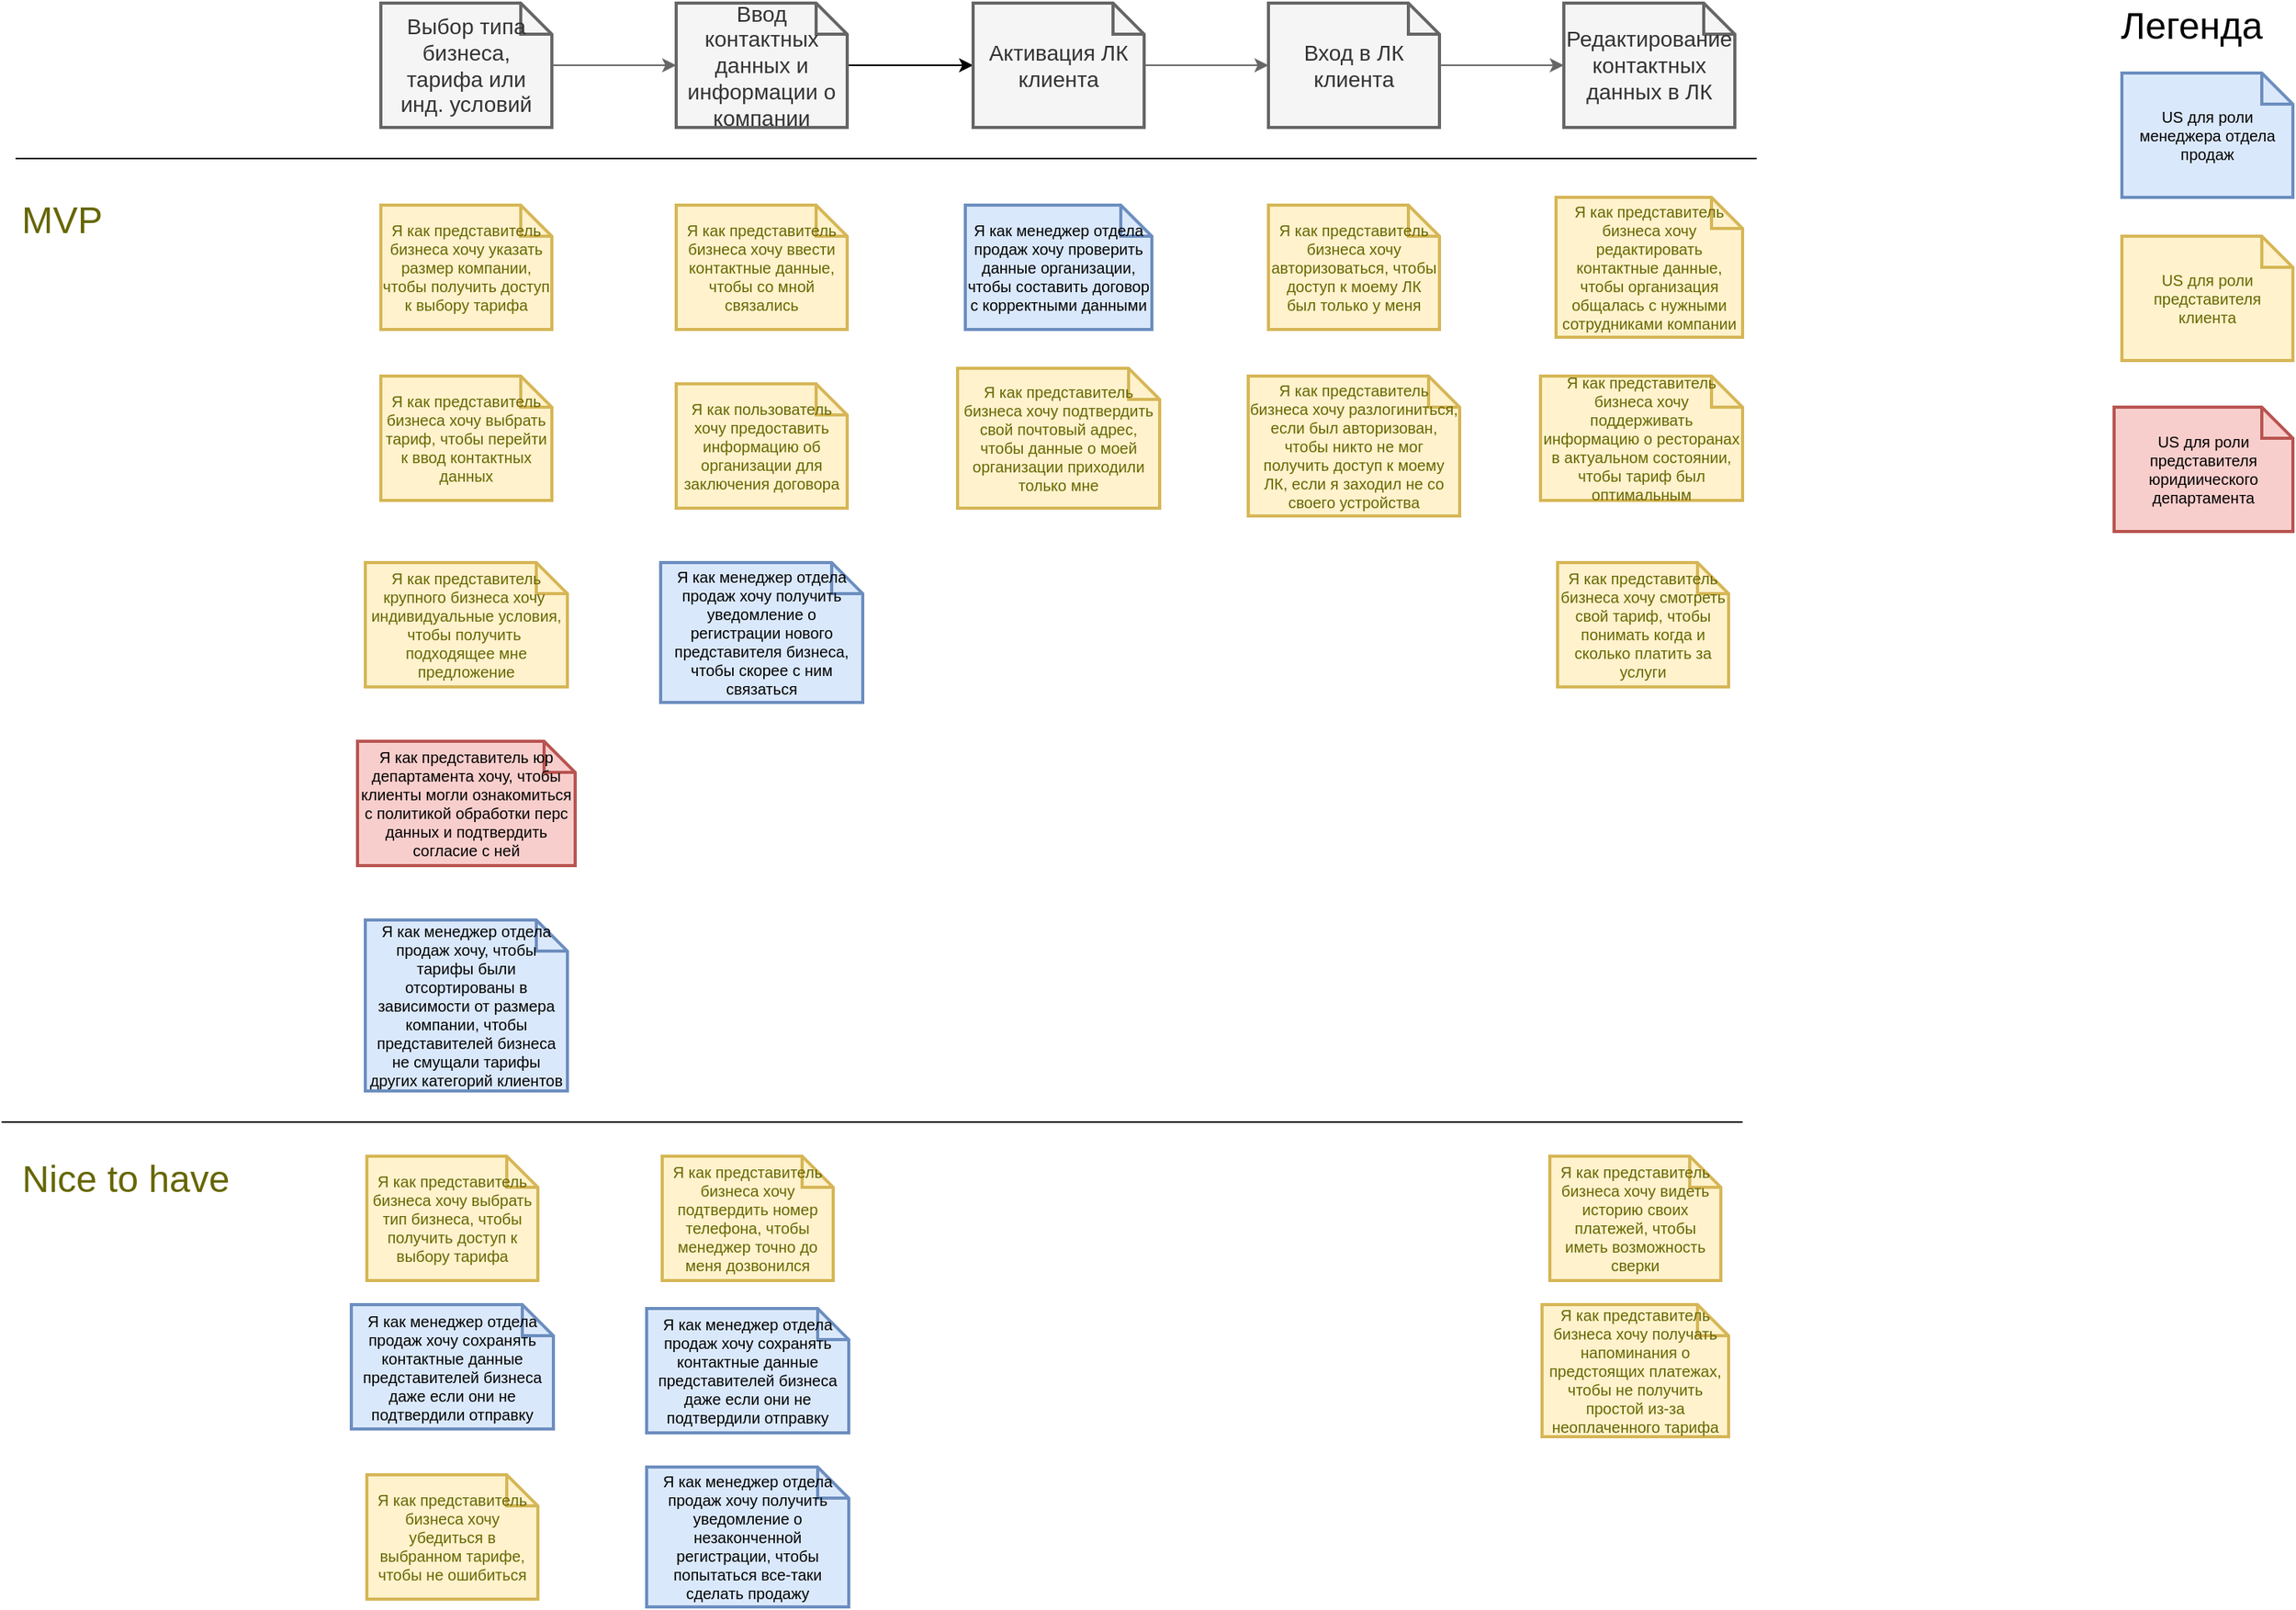 <mxfile version="17.4.5" type="github">
  <diagram id="AL4FGgEh2XQJVH4AOL0E" name="Page-1">
    <mxGraphModel dx="960" dy="604" grid="1" gridSize="10" guides="1" tooltips="1" connect="1" arrows="1" fold="1" page="1" pageScale="1" pageWidth="827" pageHeight="1169" math="0" shadow="0">
      <root>
        <mxCell id="0" />
        <mxCell id="1" parent="0" />
        <mxCell id="pUq5BihtKd1USRifQXfm-3" value="" style="edgeStyle=orthogonalEdgeStyle;rounded=0;orthogonalLoop=1;jettySize=auto;html=1;fillColor=#f5f5f5;strokeColor=#666666;" parent="1" source="pUq5BihtKd1USRifQXfm-4" target="pUq5BihtKd1USRifQXfm-6" edge="1">
          <mxGeometry relative="1" as="geometry" />
        </mxCell>
        <mxCell id="pUq5BihtKd1USRifQXfm-4" value="Выбор типа бизнеса, тарифа или инд. условий" style="shape=note;strokeWidth=2;fontSize=14;size=20;whiteSpace=wrap;html=1;fillColor=#f5f5f5;fontColor=#333333;strokeColor=#666666;" parent="1" vertex="1">
          <mxGeometry x="245.0" y="30" width="110.0" height="80" as="geometry" />
        </mxCell>
        <mxCell id="pUq5BihtKd1USRifQXfm-34" style="edgeStyle=orthogonalEdgeStyle;rounded=0;orthogonalLoop=1;jettySize=auto;html=1;entryX=0;entryY=0.5;entryDx=0;entryDy=0;entryPerimeter=0;" parent="1" source="pUq5BihtKd1USRifQXfm-6" target="pUq5BihtKd1USRifQXfm-10" edge="1">
          <mxGeometry relative="1" as="geometry" />
        </mxCell>
        <mxCell id="pUq5BihtKd1USRifQXfm-6" value="Ввод контактных данных и информации о компании" style="shape=note;strokeWidth=2;fontSize=14;size=20;whiteSpace=wrap;html=1;fillColor=#f5f5f5;fontColor=#333333;strokeColor=#666666;" parent="1" vertex="1">
          <mxGeometry x="435.0" y="30" width="110.0" height="80" as="geometry" />
        </mxCell>
        <mxCell id="pUq5BihtKd1USRifQXfm-9" value="" style="edgeStyle=orthogonalEdgeStyle;rounded=0;orthogonalLoop=1;jettySize=auto;html=1;fillColor=#f5f5f5;strokeColor=#666666;" parent="1" source="pUq5BihtKd1USRifQXfm-10" target="pUq5BihtKd1USRifQXfm-12" edge="1">
          <mxGeometry relative="1" as="geometry" />
        </mxCell>
        <mxCell id="pUq5BihtKd1USRifQXfm-10" value="Активация ЛК клиента" style="shape=note;strokeWidth=2;fontSize=14;size=20;whiteSpace=wrap;html=1;fillColor=#f5f5f5;fontColor=#333333;strokeColor=#666666;" parent="1" vertex="1">
          <mxGeometry x="626.0" y="30" width="110.0" height="80" as="geometry" />
        </mxCell>
        <mxCell id="pUq5BihtKd1USRifQXfm-11" value="" style="edgeStyle=orthogonalEdgeStyle;rounded=0;orthogonalLoop=1;jettySize=auto;html=1;fillColor=#f5f5f5;strokeColor=#666666;" parent="1" source="pUq5BihtKd1USRifQXfm-12" target="pUq5BihtKd1USRifQXfm-13" edge="1">
          <mxGeometry relative="1" as="geometry" />
        </mxCell>
        <mxCell id="pUq5BihtKd1USRifQXfm-12" value="Вход в ЛК клиента" style="shape=note;strokeWidth=2;fontSize=14;size=20;whiteSpace=wrap;html=1;fillColor=#f5f5f5;fontColor=#333333;strokeColor=#666666;" parent="1" vertex="1">
          <mxGeometry x="816.0" y="30" width="110.0" height="80" as="geometry" />
        </mxCell>
        <mxCell id="pUq5BihtKd1USRifQXfm-13" value="Редактирование контактных данных в ЛК" style="shape=note;strokeWidth=2;fontSize=14;size=20;whiteSpace=wrap;html=1;fillColor=#f5f5f5;fontColor=#333333;strokeColor=#666666;" parent="1" vertex="1">
          <mxGeometry x="1006.0" y="30" width="110.0" height="80" as="geometry" />
        </mxCell>
        <mxCell id="pUq5BihtKd1USRifQXfm-14" value="Я как представитель бизнеса хочу выбрать тип бизнеса, чтобы получить доступ к выбору тарифа" style="shape=note;strokeWidth=2;fontSize=10;size=20;whiteSpace=wrap;html=1;fillColor=#fff2cc;strokeColor=#d6b656;fontColor=#666600;" parent="1" vertex="1">
          <mxGeometry x="236.0" y="772" width="110.0" height="80" as="geometry" />
        </mxCell>
        <mxCell id="pUq5BihtKd1USRifQXfm-15" value="Я как представитель бизнеса хочу указать размер компании, чтобы получить доступ к выбору тарифа" style="shape=note;strokeWidth=2;fontSize=10;size=20;whiteSpace=wrap;fillColor=#fff2cc;strokeColor=#d6b656;fontColor=#666600;html=1;" parent="1" vertex="1">
          <mxGeometry x="245.0" y="160" width="110.0" height="80" as="geometry" />
        </mxCell>
        <mxCell id="pUq5BihtKd1USRifQXfm-16" value="Я как представитель крупного бизнеса хочу&amp;nbsp; индивидуальные условия, чтобы получить&amp;nbsp; подходящее мне предложение&lt;br style=&quot;font-size: 10px;&quot;&gt;" style="shape=note;strokeWidth=2;fontSize=10;size=20;fillColor=#fff2cc;strokeColor=#d6b656;fontColor=#666600;whiteSpace=wrap;html=1;" parent="1" vertex="1">
          <mxGeometry x="235" y="390" width="130" height="80" as="geometry" />
        </mxCell>
        <mxCell id="pUq5BihtKd1USRifQXfm-17" value="Я как представитель бизнеса хочу убедиться в выбранном тарифе, чтобы не ошибиться" style="shape=note;strokeWidth=2;fontSize=10;size=20;fillColor=#fff2cc;strokeColor=#d6b656;whiteSpace=wrap;html=1;fontColor=#666600;" parent="1" vertex="1">
          <mxGeometry x="236" y="977" width="110" height="80" as="geometry" />
        </mxCell>
        <mxCell id="pUq5BihtKd1USRifQXfm-18" value="Я как представитель бизнеса хочу ввести контактные данные, чтобы со мной связались" style="shape=note;strokeWidth=2;fontSize=10;size=20;whiteSpace=wrap;fillColor=#fff2cc;strokeColor=#d6b656;fontColor=#666600;html=1;" parent="1" vertex="1">
          <mxGeometry x="435.0" y="160" width="110.0" height="80" as="geometry" />
        </mxCell>
        <mxCell id="pUq5BihtKd1USRifQXfm-19" value="Я как представитель бизнеса хочу подтвердить номер телефона, чтобы менеджер точно до меня дозвонился" style="shape=note;strokeWidth=2;fontSize=10;size=20;fillColor=#fff2cc;strokeColor=#d6b656;whiteSpace=wrap;html=1;fontColor=#666600;" parent="1" vertex="1">
          <mxGeometry x="426" y="772" width="110" height="80" as="geometry" />
        </mxCell>
        <mxCell id="pUq5BihtKd1USRifQXfm-20" value="Я как пользователь хочу предоставить информацию об организации для заключения договора" style="shape=note;strokeWidth=2;fontSize=10;size=20;whiteSpace=wrap;fillColor=#fff2cc;strokeColor=#d6b656;fontColor=#666600;html=1;" parent="1" vertex="1">
          <mxGeometry x="435.0" y="275" width="110.0" height="80" as="geometry" />
        </mxCell>
        <mxCell id="pUq5BihtKd1USRifQXfm-21" value="Я как представитель бизнеса хочу подтвердить свой почтовый адрес, чтобы данные о моей организации приходили только мне" style="shape=note;strokeWidth=2;fontSize=10;size=20;whiteSpace=wrap;fillColor=#fff2cc;strokeColor=#d6b656;fontColor=#666600;html=1;" parent="1" vertex="1">
          <mxGeometry x="616" y="265" width="130" height="90" as="geometry" />
        </mxCell>
        <mxCell id="pUq5BihtKd1USRifQXfm-22" value="Я как представитель бизнеса хочу авторизоваться, чтобы доступ к моему ЛК был только у меня" style="shape=note;strokeWidth=2;fontSize=10;size=20;whiteSpace=wrap;fillColor=#fff2cc;strokeColor=#d6b656;fontColor=#666600;html=1;" parent="1" vertex="1">
          <mxGeometry x="816.0" y="160" width="110.0" height="80" as="geometry" />
        </mxCell>
        <mxCell id="pUq5BihtKd1USRifQXfm-23" value="Я как менеджер отдела продаж хочу сохранять контактные данные представителей бизнеса даже если они не подтвердили отправку" style="shape=note;strokeWidth=2;fontSize=10;size=20;fillColor=#dae8fc;strokeColor=#6c8ebf;whiteSpace=wrap;html=1;" parent="1" vertex="1">
          <mxGeometry x="416" y="870" width="130" height="80" as="geometry" />
        </mxCell>
        <mxCell id="pUq5BihtKd1USRifQXfm-24" value="Я как представитель бизнеса хочу редактировать контактные данные, чтобы организация общалась с нужными сотрудниками компании" style="shape=note;strokeWidth=2;fontSize=10;size=20;whiteSpace=wrap;fillColor=#fff2cc;strokeColor=#d6b656;fontColor=#666600;html=1;" parent="1" vertex="1">
          <mxGeometry x="1001" y="155" width="120" height="90" as="geometry" />
        </mxCell>
        <mxCell id="pUq5BihtKd1USRifQXfm-25" value="Я как менеджер отдела продаж хочу проверить данные организации, чтобы составить договор с корректными данными" style="shape=note;strokeWidth=2;fontSize=10;size=20;whiteSpace=wrap;fillColor=#dae8fc;strokeColor=#6c8ebf;html=1;" parent="1" vertex="1">
          <mxGeometry x="621" y="160" width="120" height="80" as="geometry" />
        </mxCell>
        <mxCell id="pUq5BihtKd1USRifQXfm-26" value="Я как представитель бизнеса хочу смотреть свой тариф, чтобы понимать когда и сколько платить за услуги" style="shape=note;strokeWidth=2;fontSize=10;size=20;whiteSpace=wrap;fillColor=#fff2cc;strokeColor=#d6b656;fontColor=#666600;html=1;" parent="1" vertex="1">
          <mxGeometry x="1002.0" y="390" width="110.0" height="80" as="geometry" />
        </mxCell>
        <mxCell id="pUq5BihtKd1USRifQXfm-27" value="Я как представитель бизнеса хочу поддерживать информацию о ресторанах в актуальном состоянии, чтобы тариф был оптимальным" style="shape=note;strokeWidth=2;fontSize=10;size=20;whiteSpace=wrap;fillColor=#fff2cc;strokeColor=#d6b656;fontColor=#666600;html=1;" parent="1" vertex="1">
          <mxGeometry x="991" y="270" width="130" height="80" as="geometry" />
        </mxCell>
        <mxCell id="pUq5BihtKd1USRifQXfm-29" value="Я как представитель бизнеса хочу видеть историю своих платежей, чтобы иметь возможность сверки" style="shape=note;strokeWidth=2;fontSize=10;size=20;whiteSpace=wrap;fillColor=#fff2cc;strokeColor=#d6b656;fontColor=#666600;html=1;" parent="1" vertex="1">
          <mxGeometry x="997.0" y="772" width="110.0" height="80" as="geometry" />
        </mxCell>
        <mxCell id="pUq5BihtKd1USRifQXfm-30" value="Я как представитель юр департамента хочу, чтобы клиенты могли ознакомиться с политикой обработки перс данных и подтвердить согласие с ней" style="shape=note;strokeWidth=2;fontSize=10;size=20;whiteSpace=wrap;html=1;fillColor=#f8cecc;strokeColor=#b85450;" parent="1" vertex="1">
          <mxGeometry x="230" y="505" width="140" height="80" as="geometry" />
        </mxCell>
        <mxCell id="pUq5BihtKd1USRifQXfm-33" value="Я как представитель бизнеса хочу выбрать тариф, чтобы перейти к ввод контактных данных" style="shape=note;strokeWidth=2;fontSize=10;size=20;whiteSpace=wrap;fillColor=#fff2cc;strokeColor=#d6b656;fontColor=#666600;html=1;" parent="1" vertex="1">
          <mxGeometry x="245.0" y="270" width="110.0" height="80" as="geometry" />
        </mxCell>
        <mxCell id="pUq5BihtKd1USRifQXfm-35" value="Я как менеджер отдела продаж хочу получить уведомление о регистрации нового представителя бизнеса, чтобы скорее с ним связаться" style="shape=note;strokeWidth=2;fontSize=10;size=20;fillColor=#dae8fc;strokeColor=#6c8ebf;whiteSpace=wrap;html=1;" parent="1" vertex="1">
          <mxGeometry x="425" y="390" width="130" height="90" as="geometry" />
        </mxCell>
        <mxCell id="pUq5BihtKd1USRifQXfm-36" value="Я как менеджер отдела продаж хочу получить уведомление о незаконченной регистрации, чтобы попытаться все-таки сделать продажу" style="shape=note;strokeWidth=2;fontSize=10;size=20;fillColor=#dae8fc;strokeColor=#6c8ebf;whiteSpace=wrap;html=1;" parent="1" vertex="1">
          <mxGeometry x="416" y="972" width="130" height="90" as="geometry" />
        </mxCell>
        <mxCell id="pUq5BihtKd1USRifQXfm-37" value="Я как представитель бизнеса хочу получать напоминания о предстоящих платежах, чтобы не получить простой из-за неоплаченного тарифа" style="shape=note;strokeWidth=2;fontSize=10;size=20;whiteSpace=wrap;fillColor=#fff2cc;strokeColor=#d6b656;fontColor=#666600;html=1;" parent="1" vertex="1">
          <mxGeometry x="992" y="867.5" width="120" height="85" as="geometry" />
        </mxCell>
        <mxCell id="pUq5BihtKd1USRifQXfm-38" value="MVP" style="text;html=1;strokeColor=none;fillColor=none;align=center;verticalAlign=middle;whiteSpace=wrap;rounded=0;fontColor=#666600;fontSize=24;" parent="1" vertex="1">
          <mxGeometry x="10" y="155" width="60" height="30" as="geometry" />
        </mxCell>
        <mxCell id="pUq5BihtKd1USRifQXfm-39" value="Nice to have" style="text;html=1;strokeColor=none;fillColor=none;align=center;verticalAlign=middle;whiteSpace=wrap;rounded=0;fontColor=#666600;fontSize=24;" parent="1" vertex="1">
          <mxGeometry x="1" y="772" width="160" height="30" as="geometry" />
        </mxCell>
        <mxCell id="w3mXrrh2fPT_aT_4P4OX-1" value="" style="endArrow=none;html=1;rounded=0;" parent="1" edge="1">
          <mxGeometry width="50" height="50" relative="1" as="geometry">
            <mxPoint x="10" y="130" as="sourcePoint" />
            <mxPoint x="1130" y="130" as="targetPoint" />
          </mxGeometry>
        </mxCell>
        <mxCell id="w3mXrrh2fPT_aT_4P4OX-2" value="" style="endArrow=none;html=1;rounded=0;" parent="1" edge="1">
          <mxGeometry width="50" height="50" relative="1" as="geometry">
            <mxPoint x="1" y="750.0" as="sourcePoint" />
            <mxPoint x="1121" y="750.0" as="targetPoint" />
          </mxGeometry>
        </mxCell>
        <mxCell id="w3mXrrh2fPT_aT_4P4OX-3" value="Я как менеджер отдела продаж хочу сохранять контактные данные представителей бизнеса даже если они не подтвердили отправку" style="shape=note;strokeWidth=2;fontSize=10;size=20;fillColor=#dae8fc;strokeColor=#6c8ebf;whiteSpace=wrap;html=1;" parent="1" vertex="1">
          <mxGeometry x="226" y="867.5" width="130" height="80" as="geometry" />
        </mxCell>
        <mxCell id="w3mXrrh2fPT_aT_4P4OX-4" value="Я как менеджер отдела продаж хочу, чтобы тарифы были отсортированы в зависимости от размера компании, чтобы представителей бизнеса не смущали тарифы других категорий клиентов" style="shape=note;strokeWidth=2;fontSize=10;size=20;fillColor=#dae8fc;strokeColor=#6c8ebf;whiteSpace=wrap;html=1;" parent="1" vertex="1">
          <mxGeometry x="235" y="620" width="130" height="110" as="geometry" />
        </mxCell>
        <mxCell id="w3mXrrh2fPT_aT_4P4OX-5" value="Я как представитель бизнеса хочу разлогиниться, если был авторизован, чтобы никто не мог получить доступ к моему ЛК, если я заходил не со своего устройства" style="shape=note;strokeWidth=2;fontSize=10;size=20;whiteSpace=wrap;fillColor=#fff2cc;strokeColor=#d6b656;fontColor=#666600;html=1;" parent="1" vertex="1">
          <mxGeometry x="803" y="270" width="136" height="90" as="geometry" />
        </mxCell>
        <mxCell id="vI7l9nWLUuGwJrAZedBP-1" value="US для роли менеджера отдела продаж" style="shape=note;strokeWidth=2;fontSize=10;size=20;whiteSpace=wrap;fillColor=#dae8fc;strokeColor=#6c8ebf;html=1;" vertex="1" parent="1">
          <mxGeometry x="1365" y="75" width="110" height="80" as="geometry" />
        </mxCell>
        <mxCell id="vI7l9nWLUuGwJrAZedBP-2" value="Легенда" style="text;html=1;strokeColor=none;fillColor=none;align=center;verticalAlign=middle;whiteSpace=wrap;rounded=0;fontSize=24;" vertex="1" parent="1">
          <mxGeometry x="1380" y="30" width="60" height="30" as="geometry" />
        </mxCell>
        <mxCell id="vI7l9nWLUuGwJrAZedBP-4" value="US для роли представителя клиента" style="shape=note;strokeWidth=2;fontSize=10;size=20;whiteSpace=wrap;fillColor=#fff2cc;strokeColor=#d6b656;fontColor=#666600;html=1;" vertex="1" parent="1">
          <mxGeometry x="1365.0" y="180" width="110.0" height="80" as="geometry" />
        </mxCell>
        <mxCell id="vI7l9nWLUuGwJrAZedBP-5" value="US для роли представителя юридиического департамента" style="shape=note;strokeWidth=2;fontSize=10;size=20;whiteSpace=wrap;html=1;fillColor=#f8cecc;strokeColor=#b85450;" vertex="1" parent="1">
          <mxGeometry x="1360" y="290" width="115" height="80" as="geometry" />
        </mxCell>
      </root>
    </mxGraphModel>
  </diagram>
</mxfile>
